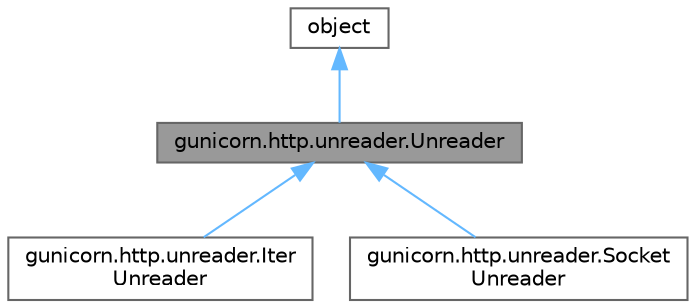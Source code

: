 digraph "gunicorn.http.unreader.Unreader"
{
 // LATEX_PDF_SIZE
  bgcolor="transparent";
  edge [fontname=Helvetica,fontsize=10,labelfontname=Helvetica,labelfontsize=10];
  node [fontname=Helvetica,fontsize=10,shape=box,height=0.2,width=0.4];
  Node1 [id="Node000001",label="gunicorn.http.unreader.Unreader",height=0.2,width=0.4,color="gray40", fillcolor="grey60", style="filled", fontcolor="black",tooltip=" "];
  Node2 -> Node1 [id="edge1_Node000001_Node000002",dir="back",color="steelblue1",style="solid",tooltip=" "];
  Node2 [id="Node000002",label="object",height=0.2,width=0.4,color="gray40", fillcolor="white", style="filled",tooltip=" "];
  Node1 -> Node3 [id="edge2_Node000001_Node000003",dir="back",color="steelblue1",style="solid",tooltip=" "];
  Node3 [id="Node000003",label="gunicorn.http.unreader.Iter\lUnreader",height=0.2,width=0.4,color="gray40", fillcolor="white", style="filled",URL="$classgunicorn_1_1http_1_1unreader_1_1_iter_unreader.html",tooltip=" "];
  Node1 -> Node4 [id="edge3_Node000001_Node000004",dir="back",color="steelblue1",style="solid",tooltip=" "];
  Node4 [id="Node000004",label="gunicorn.http.unreader.Socket\lUnreader",height=0.2,width=0.4,color="gray40", fillcolor="white", style="filled",URL="$classgunicorn_1_1http_1_1unreader_1_1_socket_unreader.html",tooltip=" "];
}
